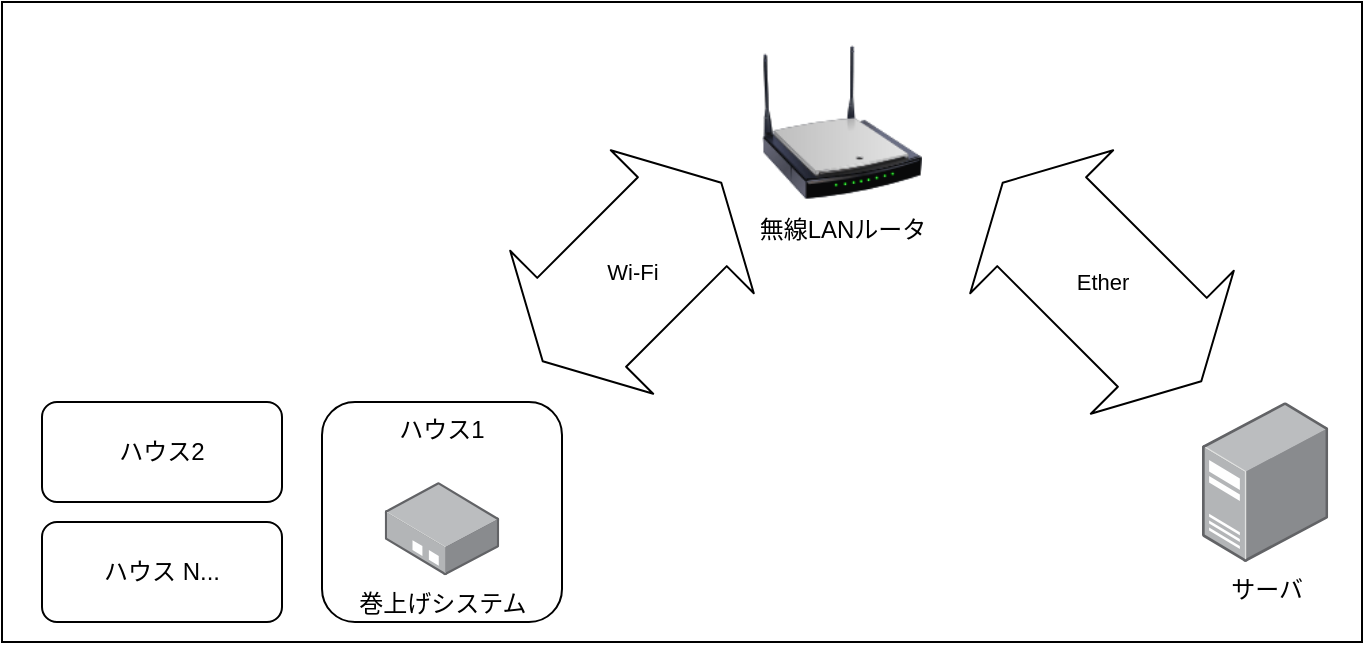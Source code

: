 <mxfile version="14.2.4" type="embed">
    <diagram id="CjNgeSzEJvZ8frOq2iXA" name="ページ1">
        <mxGraphModel dx="1060" dy="790" grid="1" gridSize="10" guides="1" tooltips="0" connect="1" arrows="1" fold="1" page="0" pageScale="1" pageWidth="827" pageHeight="1169" math="0" shadow="0">
            <root>
                <mxCell id="0"/>
                <mxCell id="1" parent="0"/>
                <mxCell id="20" value="" style="rounded=0;whiteSpace=wrap;html=1;" parent="1" vertex="1">
                    <mxGeometry x="-200" y="240" width="680" height="320" as="geometry"/>
                </mxCell>
                <mxCell id="10" value="無線LANルータ" style="image;html=1;image=img/lib/clip_art/networking/Wireless_Router_N_128x128.png" parent="1" vertex="1">
                    <mxGeometry x="180" y="260" width="80" height="80" as="geometry"/>
                </mxCell>
                <mxCell id="11" value="ハウス1" style="rounded=1;whiteSpace=wrap;html=1;verticalAlign=top;" parent="1" vertex="1">
                    <mxGeometry x="-40" y="440" width="120" height="110" as="geometry"/>
                </mxCell>
                <mxCell id="12" value="ハウス2" style="rounded=1;whiteSpace=wrap;html=1;" parent="1" vertex="1">
                    <mxGeometry x="-180" y="440" width="120" height="50" as="geometry"/>
                </mxCell>
                <mxCell id="13" value="ハウス N..." style="rounded=1;whiteSpace=wrap;html=1;" parent="1" vertex="1">
                    <mxGeometry x="-180" y="500" width="120" height="50" as="geometry"/>
                </mxCell>
                <mxCell id="14" value="Wi-Fi" style="shape=flexArrow;endArrow=classic;startArrow=classic;html=1;startWidth=37.224;startSize=8.857;endWidth=37.224;endSize=8.857;width=62.857;" parent="1" edge="1">
                    <mxGeometry width="50" height="50" relative="1" as="geometry">
                        <mxPoint x="160" y="330" as="sourcePoint"/>
                        <mxPoint x="70" y="420" as="targetPoint"/>
                    </mxGeometry>
                </mxCell>
                <mxCell id="17" value="巻上げシステム" style="points=[];aspect=fixed;html=1;align=center;shadow=0;dashed=0;image;image=img/lib/allied_telesis/media_converters/Media_Converter_Standalone.svg;" parent="1" vertex="1">
                    <mxGeometry x="-8.63" y="480" width="57.25" height="46.71" as="geometry"/>
                </mxCell>
                <mxCell id="18" value="サーバ" style="points=[];aspect=fixed;html=1;align=center;shadow=0;dashed=0;image;image=img/lib/allied_telesis/computer_and_terminals/Server_Desktop.svg;" parent="1" vertex="1">
                    <mxGeometry x="400" y="440" width="63.11" height="80" as="geometry"/>
                </mxCell>
                <mxCell id="19" value="Ether" style="shape=flexArrow;endArrow=classic;startArrow=classic;html=1;startWidth=37.224;startSize=8.857;endWidth=37.224;endSize=8.857;width=62.857;" parent="1" edge="1">
                    <mxGeometry width="50" height="50" relative="1" as="geometry">
                        <mxPoint x="300" y="330" as="sourcePoint"/>
                        <mxPoint x="400" y="430" as="targetPoint"/>
                    </mxGeometry>
                </mxCell>
            </root>
        </mxGraphModel>
    </diagram>
</mxfile>